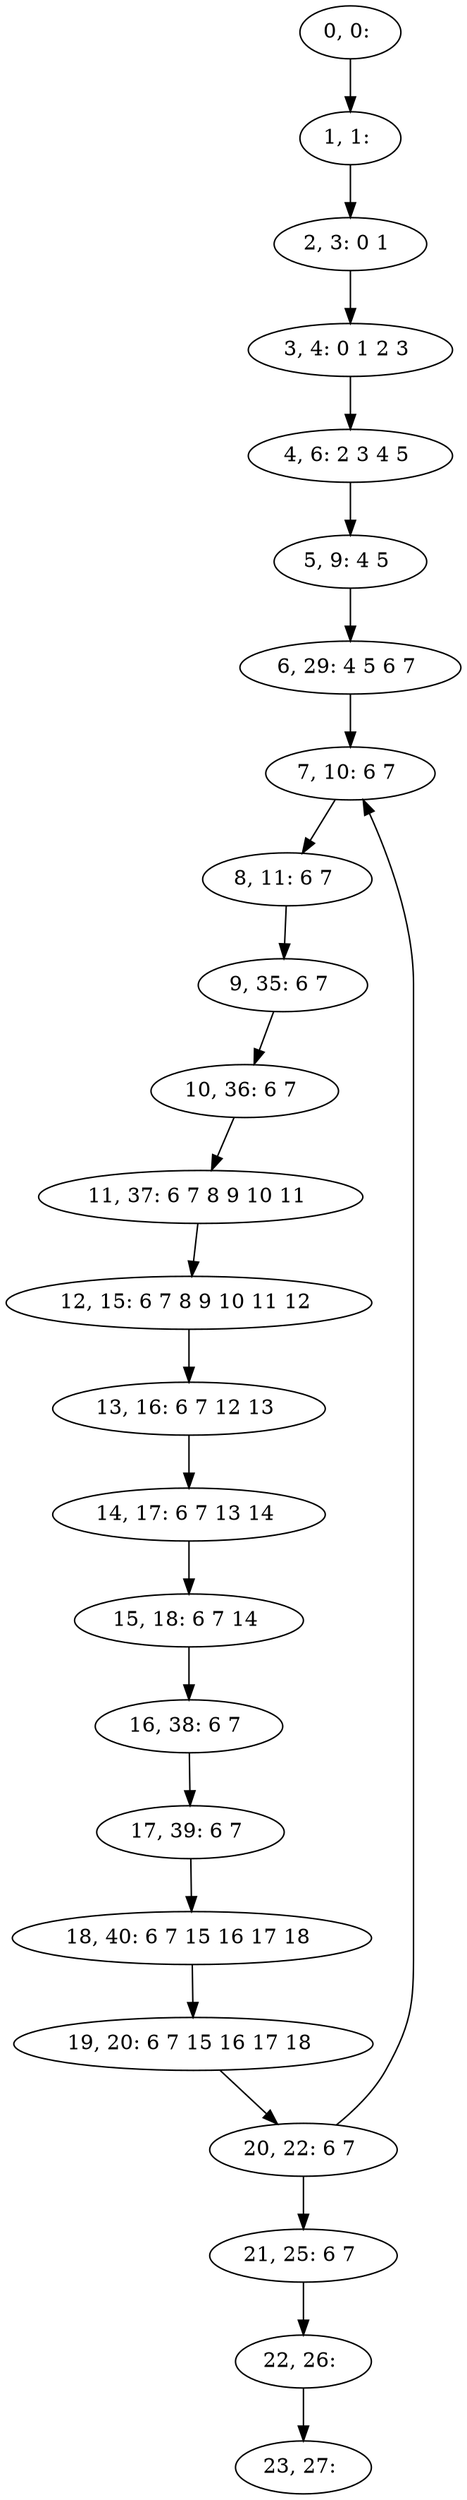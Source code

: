 digraph G {
0[label="0, 0: "];
1[label="1, 1: "];
2[label="2, 3: 0 1 "];
3[label="3, 4: 0 1 2 3 "];
4[label="4, 6: 2 3 4 5 "];
5[label="5, 9: 4 5 "];
6[label="6, 29: 4 5 6 7 "];
7[label="7, 10: 6 7 "];
8[label="8, 11: 6 7 "];
9[label="9, 35: 6 7 "];
10[label="10, 36: 6 7 "];
11[label="11, 37: 6 7 8 9 10 11 "];
12[label="12, 15: 6 7 8 9 10 11 12 "];
13[label="13, 16: 6 7 12 13 "];
14[label="14, 17: 6 7 13 14 "];
15[label="15, 18: 6 7 14 "];
16[label="16, 38: 6 7 "];
17[label="17, 39: 6 7 "];
18[label="18, 40: 6 7 15 16 17 18 "];
19[label="19, 20: 6 7 15 16 17 18 "];
20[label="20, 22: 6 7 "];
21[label="21, 25: 6 7 "];
22[label="22, 26: "];
23[label="23, 27: "];
0->1 ;
1->2 ;
2->3 ;
3->4 ;
4->5 ;
5->6 ;
6->7 ;
7->8 ;
8->9 ;
9->10 ;
10->11 ;
11->12 ;
12->13 ;
13->14 ;
14->15 ;
15->16 ;
16->17 ;
17->18 ;
18->19 ;
19->20 ;
20->21 ;
20->7 ;
21->22 ;
22->23 ;
}
